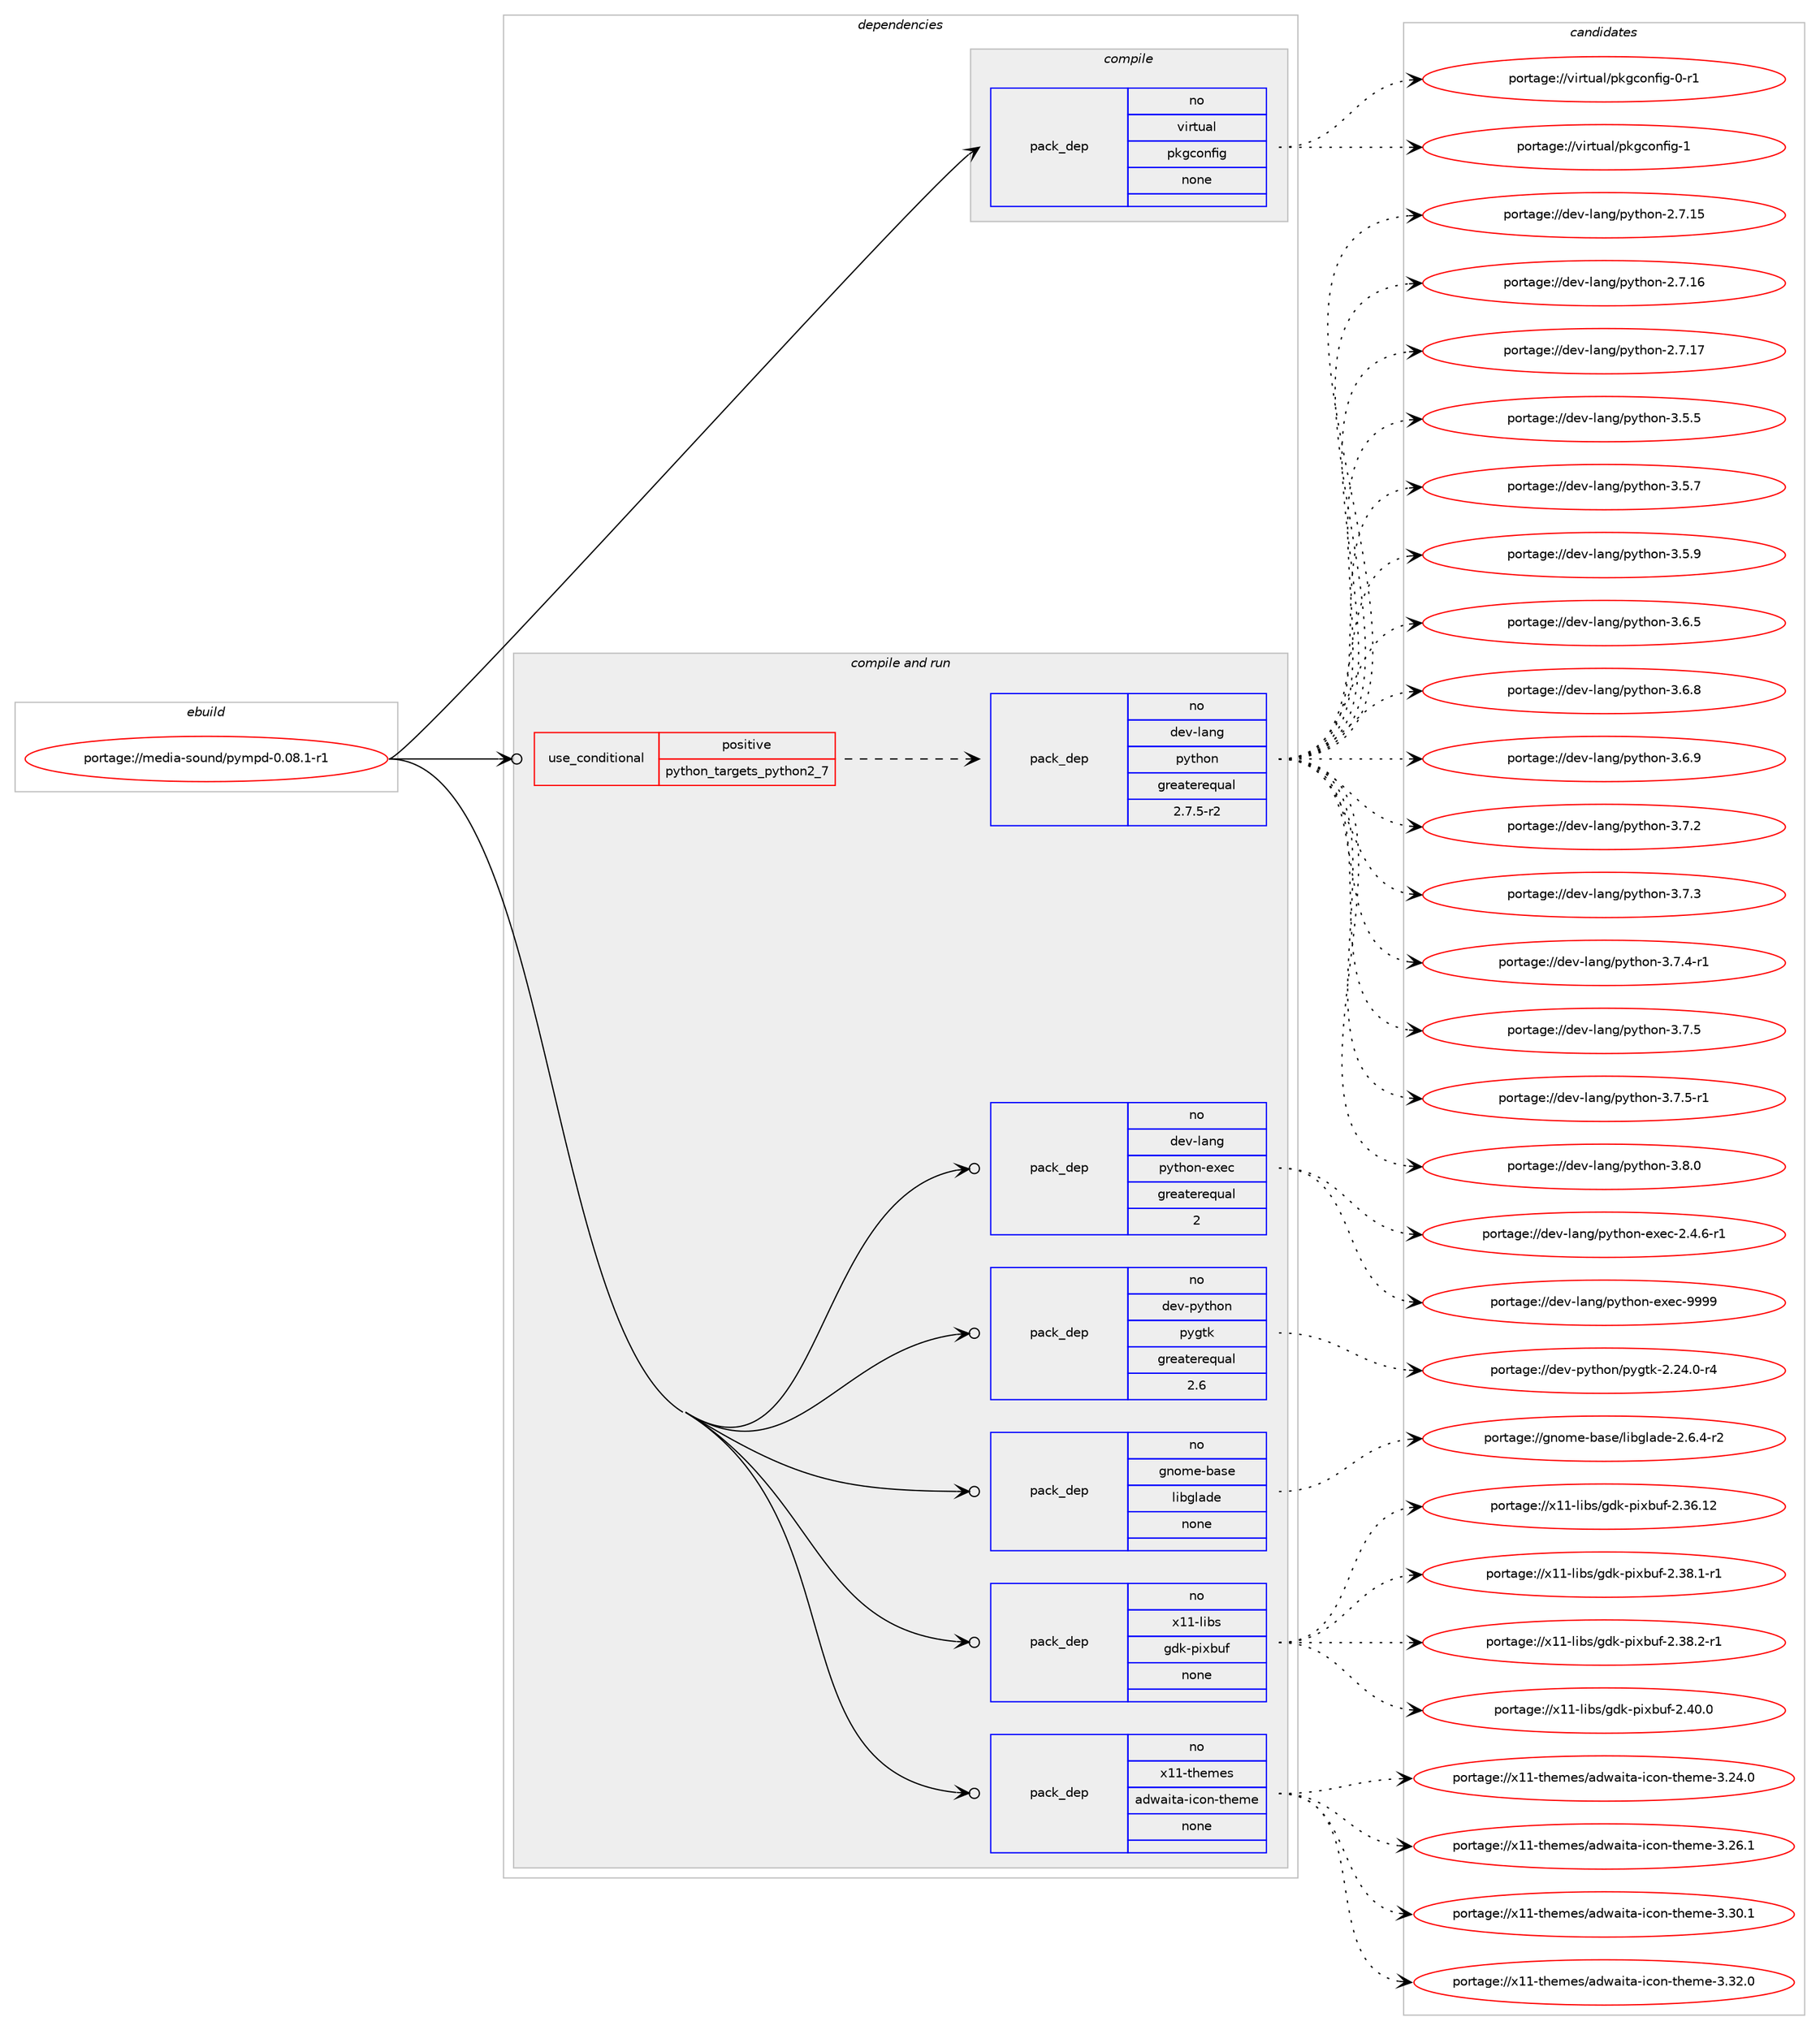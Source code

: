 digraph prolog {

# *************
# Graph options
# *************

newrank=true;
concentrate=true;
compound=true;
graph [rankdir=LR,fontname=Helvetica,fontsize=10,ranksep=1.5];#, ranksep=2.5, nodesep=0.2];
edge  [arrowhead=vee];
node  [fontname=Helvetica,fontsize=10];

# **********
# The ebuild
# **********

subgraph cluster_leftcol {
color=gray;
rank=same;
label=<<i>ebuild</i>>;
id [label="portage://media-sound/pympd-0.08.1-r1", color=red, width=4, href="../media-sound/pympd-0.08.1-r1.svg"];
}

# ****************
# The dependencies
# ****************

subgraph cluster_midcol {
color=gray;
label=<<i>dependencies</i>>;
subgraph cluster_compile {
fillcolor="#eeeeee";
style=filled;
label=<<i>compile</i>>;
subgraph pack246585 {
dependency335448 [label=<<TABLE BORDER="0" CELLBORDER="1" CELLSPACING="0" CELLPADDING="4" WIDTH="220"><TR><TD ROWSPAN="6" CELLPADDING="30">pack_dep</TD></TR><TR><TD WIDTH="110">no</TD></TR><TR><TD>virtual</TD></TR><TR><TD>pkgconfig</TD></TR><TR><TD>none</TD></TR><TR><TD></TD></TR></TABLE>>, shape=none, color=blue];
}
id:e -> dependency335448:w [weight=20,style="solid",arrowhead="vee"];
}
subgraph cluster_compileandrun {
fillcolor="#eeeeee";
style=filled;
label=<<i>compile and run</i>>;
subgraph cond83351 {
dependency335449 [label=<<TABLE BORDER="0" CELLBORDER="1" CELLSPACING="0" CELLPADDING="4"><TR><TD ROWSPAN="3" CELLPADDING="10">use_conditional</TD></TR><TR><TD>positive</TD></TR><TR><TD>python_targets_python2_7</TD></TR></TABLE>>, shape=none, color=red];
subgraph pack246586 {
dependency335450 [label=<<TABLE BORDER="0" CELLBORDER="1" CELLSPACING="0" CELLPADDING="4" WIDTH="220"><TR><TD ROWSPAN="6" CELLPADDING="30">pack_dep</TD></TR><TR><TD WIDTH="110">no</TD></TR><TR><TD>dev-lang</TD></TR><TR><TD>python</TD></TR><TR><TD>greaterequal</TD></TR><TR><TD>2.7.5-r2</TD></TR></TABLE>>, shape=none, color=blue];
}
dependency335449:e -> dependency335450:w [weight=20,style="dashed",arrowhead="vee"];
}
id:e -> dependency335449:w [weight=20,style="solid",arrowhead="odotvee"];
subgraph pack246587 {
dependency335451 [label=<<TABLE BORDER="0" CELLBORDER="1" CELLSPACING="0" CELLPADDING="4" WIDTH="220"><TR><TD ROWSPAN="6" CELLPADDING="30">pack_dep</TD></TR><TR><TD WIDTH="110">no</TD></TR><TR><TD>dev-lang</TD></TR><TR><TD>python-exec</TD></TR><TR><TD>greaterequal</TD></TR><TR><TD>2</TD></TR></TABLE>>, shape=none, color=blue];
}
id:e -> dependency335451:w [weight=20,style="solid",arrowhead="odotvee"];
subgraph pack246588 {
dependency335452 [label=<<TABLE BORDER="0" CELLBORDER="1" CELLSPACING="0" CELLPADDING="4" WIDTH="220"><TR><TD ROWSPAN="6" CELLPADDING="30">pack_dep</TD></TR><TR><TD WIDTH="110">no</TD></TR><TR><TD>dev-python</TD></TR><TR><TD>pygtk</TD></TR><TR><TD>greaterequal</TD></TR><TR><TD>2.6</TD></TR></TABLE>>, shape=none, color=blue];
}
id:e -> dependency335452:w [weight=20,style="solid",arrowhead="odotvee"];
subgraph pack246589 {
dependency335453 [label=<<TABLE BORDER="0" CELLBORDER="1" CELLSPACING="0" CELLPADDING="4" WIDTH="220"><TR><TD ROWSPAN="6" CELLPADDING="30">pack_dep</TD></TR><TR><TD WIDTH="110">no</TD></TR><TR><TD>gnome-base</TD></TR><TR><TD>libglade</TD></TR><TR><TD>none</TD></TR><TR><TD></TD></TR></TABLE>>, shape=none, color=blue];
}
id:e -> dependency335453:w [weight=20,style="solid",arrowhead="odotvee"];
subgraph pack246590 {
dependency335454 [label=<<TABLE BORDER="0" CELLBORDER="1" CELLSPACING="0" CELLPADDING="4" WIDTH="220"><TR><TD ROWSPAN="6" CELLPADDING="30">pack_dep</TD></TR><TR><TD WIDTH="110">no</TD></TR><TR><TD>x11-libs</TD></TR><TR><TD>gdk-pixbuf</TD></TR><TR><TD>none</TD></TR><TR><TD></TD></TR></TABLE>>, shape=none, color=blue];
}
id:e -> dependency335454:w [weight=20,style="solid",arrowhead="odotvee"];
subgraph pack246591 {
dependency335455 [label=<<TABLE BORDER="0" CELLBORDER="1" CELLSPACING="0" CELLPADDING="4" WIDTH="220"><TR><TD ROWSPAN="6" CELLPADDING="30">pack_dep</TD></TR><TR><TD WIDTH="110">no</TD></TR><TR><TD>x11-themes</TD></TR><TR><TD>adwaita-icon-theme</TD></TR><TR><TD>none</TD></TR><TR><TD></TD></TR></TABLE>>, shape=none, color=blue];
}
id:e -> dependency335455:w [weight=20,style="solid",arrowhead="odotvee"];
}
subgraph cluster_run {
fillcolor="#eeeeee";
style=filled;
label=<<i>run</i>>;
}
}

# **************
# The candidates
# **************

subgraph cluster_choices {
rank=same;
color=gray;
label=<<i>candidates</i>>;

subgraph choice246585 {
color=black;
nodesep=1;
choiceportage11810511411611797108471121071039911111010210510345484511449 [label="portage://virtual/pkgconfig-0-r1", color=red, width=4,href="../virtual/pkgconfig-0-r1.svg"];
choiceportage1181051141161179710847112107103991111101021051034549 [label="portage://virtual/pkgconfig-1", color=red, width=4,href="../virtual/pkgconfig-1.svg"];
dependency335448:e -> choiceportage11810511411611797108471121071039911111010210510345484511449:w [style=dotted,weight="100"];
dependency335448:e -> choiceportage1181051141161179710847112107103991111101021051034549:w [style=dotted,weight="100"];
}
subgraph choice246586 {
color=black;
nodesep=1;
choiceportage10010111845108971101034711212111610411111045504655464953 [label="portage://dev-lang/python-2.7.15", color=red, width=4,href="../dev-lang/python-2.7.15.svg"];
choiceportage10010111845108971101034711212111610411111045504655464954 [label="portage://dev-lang/python-2.7.16", color=red, width=4,href="../dev-lang/python-2.7.16.svg"];
choiceportage10010111845108971101034711212111610411111045504655464955 [label="portage://dev-lang/python-2.7.17", color=red, width=4,href="../dev-lang/python-2.7.17.svg"];
choiceportage100101118451089711010347112121116104111110455146534653 [label="portage://dev-lang/python-3.5.5", color=red, width=4,href="../dev-lang/python-3.5.5.svg"];
choiceportage100101118451089711010347112121116104111110455146534655 [label="portage://dev-lang/python-3.5.7", color=red, width=4,href="../dev-lang/python-3.5.7.svg"];
choiceportage100101118451089711010347112121116104111110455146534657 [label="portage://dev-lang/python-3.5.9", color=red, width=4,href="../dev-lang/python-3.5.9.svg"];
choiceportage100101118451089711010347112121116104111110455146544653 [label="portage://dev-lang/python-3.6.5", color=red, width=4,href="../dev-lang/python-3.6.5.svg"];
choiceportage100101118451089711010347112121116104111110455146544656 [label="portage://dev-lang/python-3.6.8", color=red, width=4,href="../dev-lang/python-3.6.8.svg"];
choiceportage100101118451089711010347112121116104111110455146544657 [label="portage://dev-lang/python-3.6.9", color=red, width=4,href="../dev-lang/python-3.6.9.svg"];
choiceportage100101118451089711010347112121116104111110455146554650 [label="portage://dev-lang/python-3.7.2", color=red, width=4,href="../dev-lang/python-3.7.2.svg"];
choiceportage100101118451089711010347112121116104111110455146554651 [label="portage://dev-lang/python-3.7.3", color=red, width=4,href="../dev-lang/python-3.7.3.svg"];
choiceportage1001011184510897110103471121211161041111104551465546524511449 [label="portage://dev-lang/python-3.7.4-r1", color=red, width=4,href="../dev-lang/python-3.7.4-r1.svg"];
choiceportage100101118451089711010347112121116104111110455146554653 [label="portage://dev-lang/python-3.7.5", color=red, width=4,href="../dev-lang/python-3.7.5.svg"];
choiceportage1001011184510897110103471121211161041111104551465546534511449 [label="portage://dev-lang/python-3.7.5-r1", color=red, width=4,href="../dev-lang/python-3.7.5-r1.svg"];
choiceportage100101118451089711010347112121116104111110455146564648 [label="portage://dev-lang/python-3.8.0", color=red, width=4,href="../dev-lang/python-3.8.0.svg"];
dependency335450:e -> choiceportage10010111845108971101034711212111610411111045504655464953:w [style=dotted,weight="100"];
dependency335450:e -> choiceportage10010111845108971101034711212111610411111045504655464954:w [style=dotted,weight="100"];
dependency335450:e -> choiceportage10010111845108971101034711212111610411111045504655464955:w [style=dotted,weight="100"];
dependency335450:e -> choiceportage100101118451089711010347112121116104111110455146534653:w [style=dotted,weight="100"];
dependency335450:e -> choiceportage100101118451089711010347112121116104111110455146534655:w [style=dotted,weight="100"];
dependency335450:e -> choiceportage100101118451089711010347112121116104111110455146534657:w [style=dotted,weight="100"];
dependency335450:e -> choiceportage100101118451089711010347112121116104111110455146544653:w [style=dotted,weight="100"];
dependency335450:e -> choiceportage100101118451089711010347112121116104111110455146544656:w [style=dotted,weight="100"];
dependency335450:e -> choiceportage100101118451089711010347112121116104111110455146544657:w [style=dotted,weight="100"];
dependency335450:e -> choiceportage100101118451089711010347112121116104111110455146554650:w [style=dotted,weight="100"];
dependency335450:e -> choiceportage100101118451089711010347112121116104111110455146554651:w [style=dotted,weight="100"];
dependency335450:e -> choiceportage1001011184510897110103471121211161041111104551465546524511449:w [style=dotted,weight="100"];
dependency335450:e -> choiceportage100101118451089711010347112121116104111110455146554653:w [style=dotted,weight="100"];
dependency335450:e -> choiceportage1001011184510897110103471121211161041111104551465546534511449:w [style=dotted,weight="100"];
dependency335450:e -> choiceportage100101118451089711010347112121116104111110455146564648:w [style=dotted,weight="100"];
}
subgraph choice246587 {
color=black;
nodesep=1;
choiceportage10010111845108971101034711212111610411111045101120101994550465246544511449 [label="portage://dev-lang/python-exec-2.4.6-r1", color=red, width=4,href="../dev-lang/python-exec-2.4.6-r1.svg"];
choiceportage10010111845108971101034711212111610411111045101120101994557575757 [label="portage://dev-lang/python-exec-9999", color=red, width=4,href="../dev-lang/python-exec-9999.svg"];
dependency335451:e -> choiceportage10010111845108971101034711212111610411111045101120101994550465246544511449:w [style=dotted,weight="100"];
dependency335451:e -> choiceportage10010111845108971101034711212111610411111045101120101994557575757:w [style=dotted,weight="100"];
}
subgraph choice246588 {
color=black;
nodesep=1;
choiceportage1001011184511212111610411111047112121103116107455046505246484511452 [label="portage://dev-python/pygtk-2.24.0-r4", color=red, width=4,href="../dev-python/pygtk-2.24.0-r4.svg"];
dependency335452:e -> choiceportage1001011184511212111610411111047112121103116107455046505246484511452:w [style=dotted,weight="100"];
}
subgraph choice246589 {
color=black;
nodesep=1;
choiceportage1031101111091014598971151014710810598103108971001014550465446524511450 [label="portage://gnome-base/libglade-2.6.4-r2", color=red, width=4,href="../gnome-base/libglade-2.6.4-r2.svg"];
dependency335453:e -> choiceportage1031101111091014598971151014710810598103108971001014550465446524511450:w [style=dotted,weight="100"];
}
subgraph choice246590 {
color=black;
nodesep=1;
choiceportage120494945108105981154710310010745112105120981171024550465154464950 [label="portage://x11-libs/gdk-pixbuf-2.36.12", color=red, width=4,href="../x11-libs/gdk-pixbuf-2.36.12.svg"];
choiceportage12049494510810598115471031001074511210512098117102455046515646494511449 [label="portage://x11-libs/gdk-pixbuf-2.38.1-r1", color=red, width=4,href="../x11-libs/gdk-pixbuf-2.38.1-r1.svg"];
choiceportage12049494510810598115471031001074511210512098117102455046515646504511449 [label="portage://x11-libs/gdk-pixbuf-2.38.2-r1", color=red, width=4,href="../x11-libs/gdk-pixbuf-2.38.2-r1.svg"];
choiceportage1204949451081059811547103100107451121051209811710245504652484648 [label="portage://x11-libs/gdk-pixbuf-2.40.0", color=red, width=4,href="../x11-libs/gdk-pixbuf-2.40.0.svg"];
dependency335454:e -> choiceportage120494945108105981154710310010745112105120981171024550465154464950:w [style=dotted,weight="100"];
dependency335454:e -> choiceportage12049494510810598115471031001074511210512098117102455046515646494511449:w [style=dotted,weight="100"];
dependency335454:e -> choiceportage12049494510810598115471031001074511210512098117102455046515646504511449:w [style=dotted,weight="100"];
dependency335454:e -> choiceportage1204949451081059811547103100107451121051209811710245504652484648:w [style=dotted,weight="100"];
}
subgraph choice246591 {
color=black;
nodesep=1;
choiceportage1204949451161041011091011154797100119971051169745105991111104511610410110910145514650524648 [label="portage://x11-themes/adwaita-icon-theme-3.24.0", color=red, width=4,href="../x11-themes/adwaita-icon-theme-3.24.0.svg"];
choiceportage1204949451161041011091011154797100119971051169745105991111104511610410110910145514650544649 [label="portage://x11-themes/adwaita-icon-theme-3.26.1", color=red, width=4,href="../x11-themes/adwaita-icon-theme-3.26.1.svg"];
choiceportage1204949451161041011091011154797100119971051169745105991111104511610410110910145514651484649 [label="portage://x11-themes/adwaita-icon-theme-3.30.1", color=red, width=4,href="../x11-themes/adwaita-icon-theme-3.30.1.svg"];
choiceportage1204949451161041011091011154797100119971051169745105991111104511610410110910145514651504648 [label="portage://x11-themes/adwaita-icon-theme-3.32.0", color=red, width=4,href="../x11-themes/adwaita-icon-theme-3.32.0.svg"];
dependency335455:e -> choiceportage1204949451161041011091011154797100119971051169745105991111104511610410110910145514650524648:w [style=dotted,weight="100"];
dependency335455:e -> choiceportage1204949451161041011091011154797100119971051169745105991111104511610410110910145514650544649:w [style=dotted,weight="100"];
dependency335455:e -> choiceportage1204949451161041011091011154797100119971051169745105991111104511610410110910145514651484649:w [style=dotted,weight="100"];
dependency335455:e -> choiceportage1204949451161041011091011154797100119971051169745105991111104511610410110910145514651504648:w [style=dotted,weight="100"];
}
}

}
